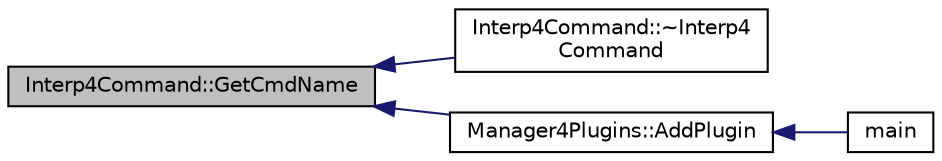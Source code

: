 digraph "Interp4Command::GetCmdName"
{
  edge [fontname="Helvetica",fontsize="10",labelfontname="Helvetica",labelfontsize="10"];
  node [fontname="Helvetica",fontsize="10",shape=record];
  rankdir="LR";
  Node1 [label="Interp4Command::GetCmdName",height=0.2,width=0.4,color="black", fillcolor="grey75", style="filled", fontcolor="black"];
  Node1 -> Node2 [dir="back",color="midnightblue",fontsize="10",style="solid",fontname="Helvetica"];
  Node2 [label="Interp4Command::~Interp4\lCommand",height=0.2,width=0.4,color="black", fillcolor="white", style="filled",URL="$class_interp4_command.html#a620ba28206850d0bce8dbb2364c73366",tooltip="Destruktor wirtualny ze wzgledu na klasy pochodne. "];
  Node1 -> Node3 [dir="back",color="midnightblue",fontsize="10",style="solid",fontname="Helvetica"];
  Node3 [label="Manager4Plugins::AddPlugin",height=0.2,width=0.4,color="black", fillcolor="white", style="filled",URL="$class_manager4_plugins.html#af7b699de99c5bdd31b74a8c80c678307",tooltip="Dodaje nową wtyczkę do programu. "];
  Node3 -> Node4 [dir="back",color="midnightblue",fontsize="10",style="solid",fontname="Helvetica"];
  Node4 [label="main",height=0.2,width=0.4,color="black", fillcolor="white", style="filled",URL="$main_8cpp.html#ae66f6b31b5ad750f1fe042a706a4e3d4"];
}
